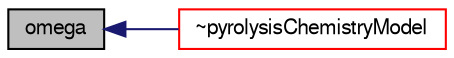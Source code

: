 digraph "omega"
{
  bgcolor="transparent";
  edge [fontname="FreeSans",fontsize="10",labelfontname="FreeSans",labelfontsize="10"];
  node [fontname="FreeSans",fontsize="10",shape=record];
  rankdir="LR";
  Node143 [label="omega",height=0.2,width=0.4,color="black", fillcolor="grey75", style="filled", fontcolor="black"];
  Node143 -> Node144 [dir="back",color="midnightblue",fontsize="10",style="solid",fontname="FreeSans"];
  Node144 [label="~pyrolysisChemistryModel",height=0.2,width=0.4,color="red",URL="$a30190.html#ac64cba540fe5d3248d7ea79dd800602f",tooltip="Destructor. "];
}
